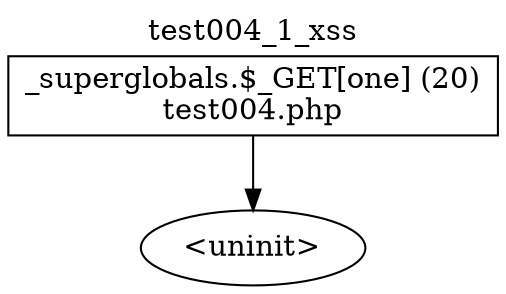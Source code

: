 digraph cfg {
  label="test004_1_xss";
  labelloc=t;
  n1 [shape=box, label="_superglobals.$_GET[one] (20)\ntest004.php"];
  n2 [shape=ellipse, label="<uninit>"];
  n1 -> n2;
}
